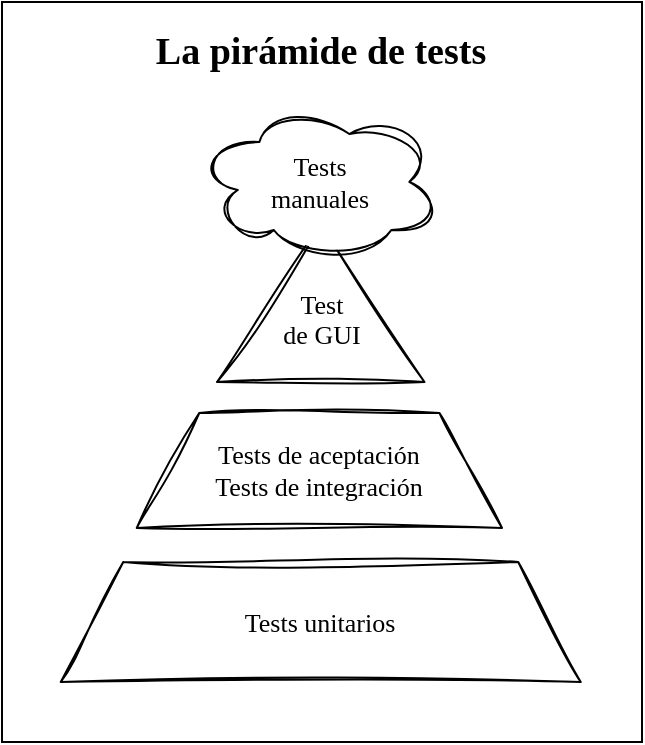 <mxfile>
    <diagram id="fdC51mvMveWf-8WROGPE" name="Page-1">
        <mxGraphModel dx="1007" dy="978" grid="1" gridSize="10" guides="1" tooltips="1" connect="1" arrows="1" fold="1" page="1" pageScale="1" pageWidth="850" pageHeight="1100" math="0" shadow="0">
            <root>
                <mxCell id="0"/>
                <mxCell id="1" parent="0"/>
                <mxCell id="15" value="" style="rounded=0;whiteSpace=wrap;html=1;fontFamily=Garamond;fontSize=13;" vertex="1" parent="1">
                    <mxGeometry x="260" y="10" width="320" height="370" as="geometry"/>
                </mxCell>
                <mxCell id="11" value="&lt;br style=&quot;font-size: 13px;&quot;&gt;Test &lt;br style=&quot;font-size: 13px;&quot;&gt;de GUI" style="triangle;whiteSpace=wrap;html=1;rotation=0;flipH=0;flipV=0;direction=north;fontFamily=Garamond;fontSize=13;sketch=1;curveFitting=1;jiggle=2;" vertex="1" parent="1">
                    <mxGeometry x="367.5" y="121.25" width="103.75" height="78.75" as="geometry"/>
                </mxCell>
                <mxCell id="12" value="Tests de aceptación&lt;br style=&quot;font-size: 13px;&quot;&gt;Tests de integración" style="shape=trapezoid;perimeter=trapezoidPerimeter;whiteSpace=wrap;html=1;fixedSize=1;size=31.25;fontFamily=Garamond;fontSize=13;sketch=1;curveFitting=1;jiggle=2;" vertex="1" parent="1">
                    <mxGeometry x="327.38" y="215.5" width="182.62" height="57.5" as="geometry"/>
                </mxCell>
                <mxCell id="13" value="Tests unitarios" style="shape=trapezoid;perimeter=trapezoidPerimeter;whiteSpace=wrap;html=1;fixedSize=1;size=31.25;fontFamily=Garamond;fontSize=13;sketch=1;curveFitting=1;jiggle=2;shadow=0;rounded=0;" vertex="1" parent="1">
                    <mxGeometry x="289.38" y="290" width="260" height="60" as="geometry"/>
                </mxCell>
                <mxCell id="14" value="Tests &lt;br style=&quot;font-size: 13px;&quot;&gt;manuales" style="ellipse;shape=cloud;whiteSpace=wrap;html=1;fontFamily=Garamond;fontSize=13;sketch=1;curveFitting=1;jiggle=2;" vertex="1" parent="1">
                    <mxGeometry x="358.69" y="60" width="120" height="80" as="geometry"/>
                </mxCell>
                <mxCell id="16" value="La pirámide de tests" style="text;html=1;align=center;verticalAlign=middle;resizable=0;points=[];autosize=1;strokeColor=none;fillColor=none;fontFamily=Garamond;fontSize=19;fontStyle=1" vertex="1" parent="1">
                    <mxGeometry x="323.69" y="15" width="190" height="40" as="geometry"/>
                </mxCell>
            </root>
        </mxGraphModel>
    </diagram>
</mxfile>